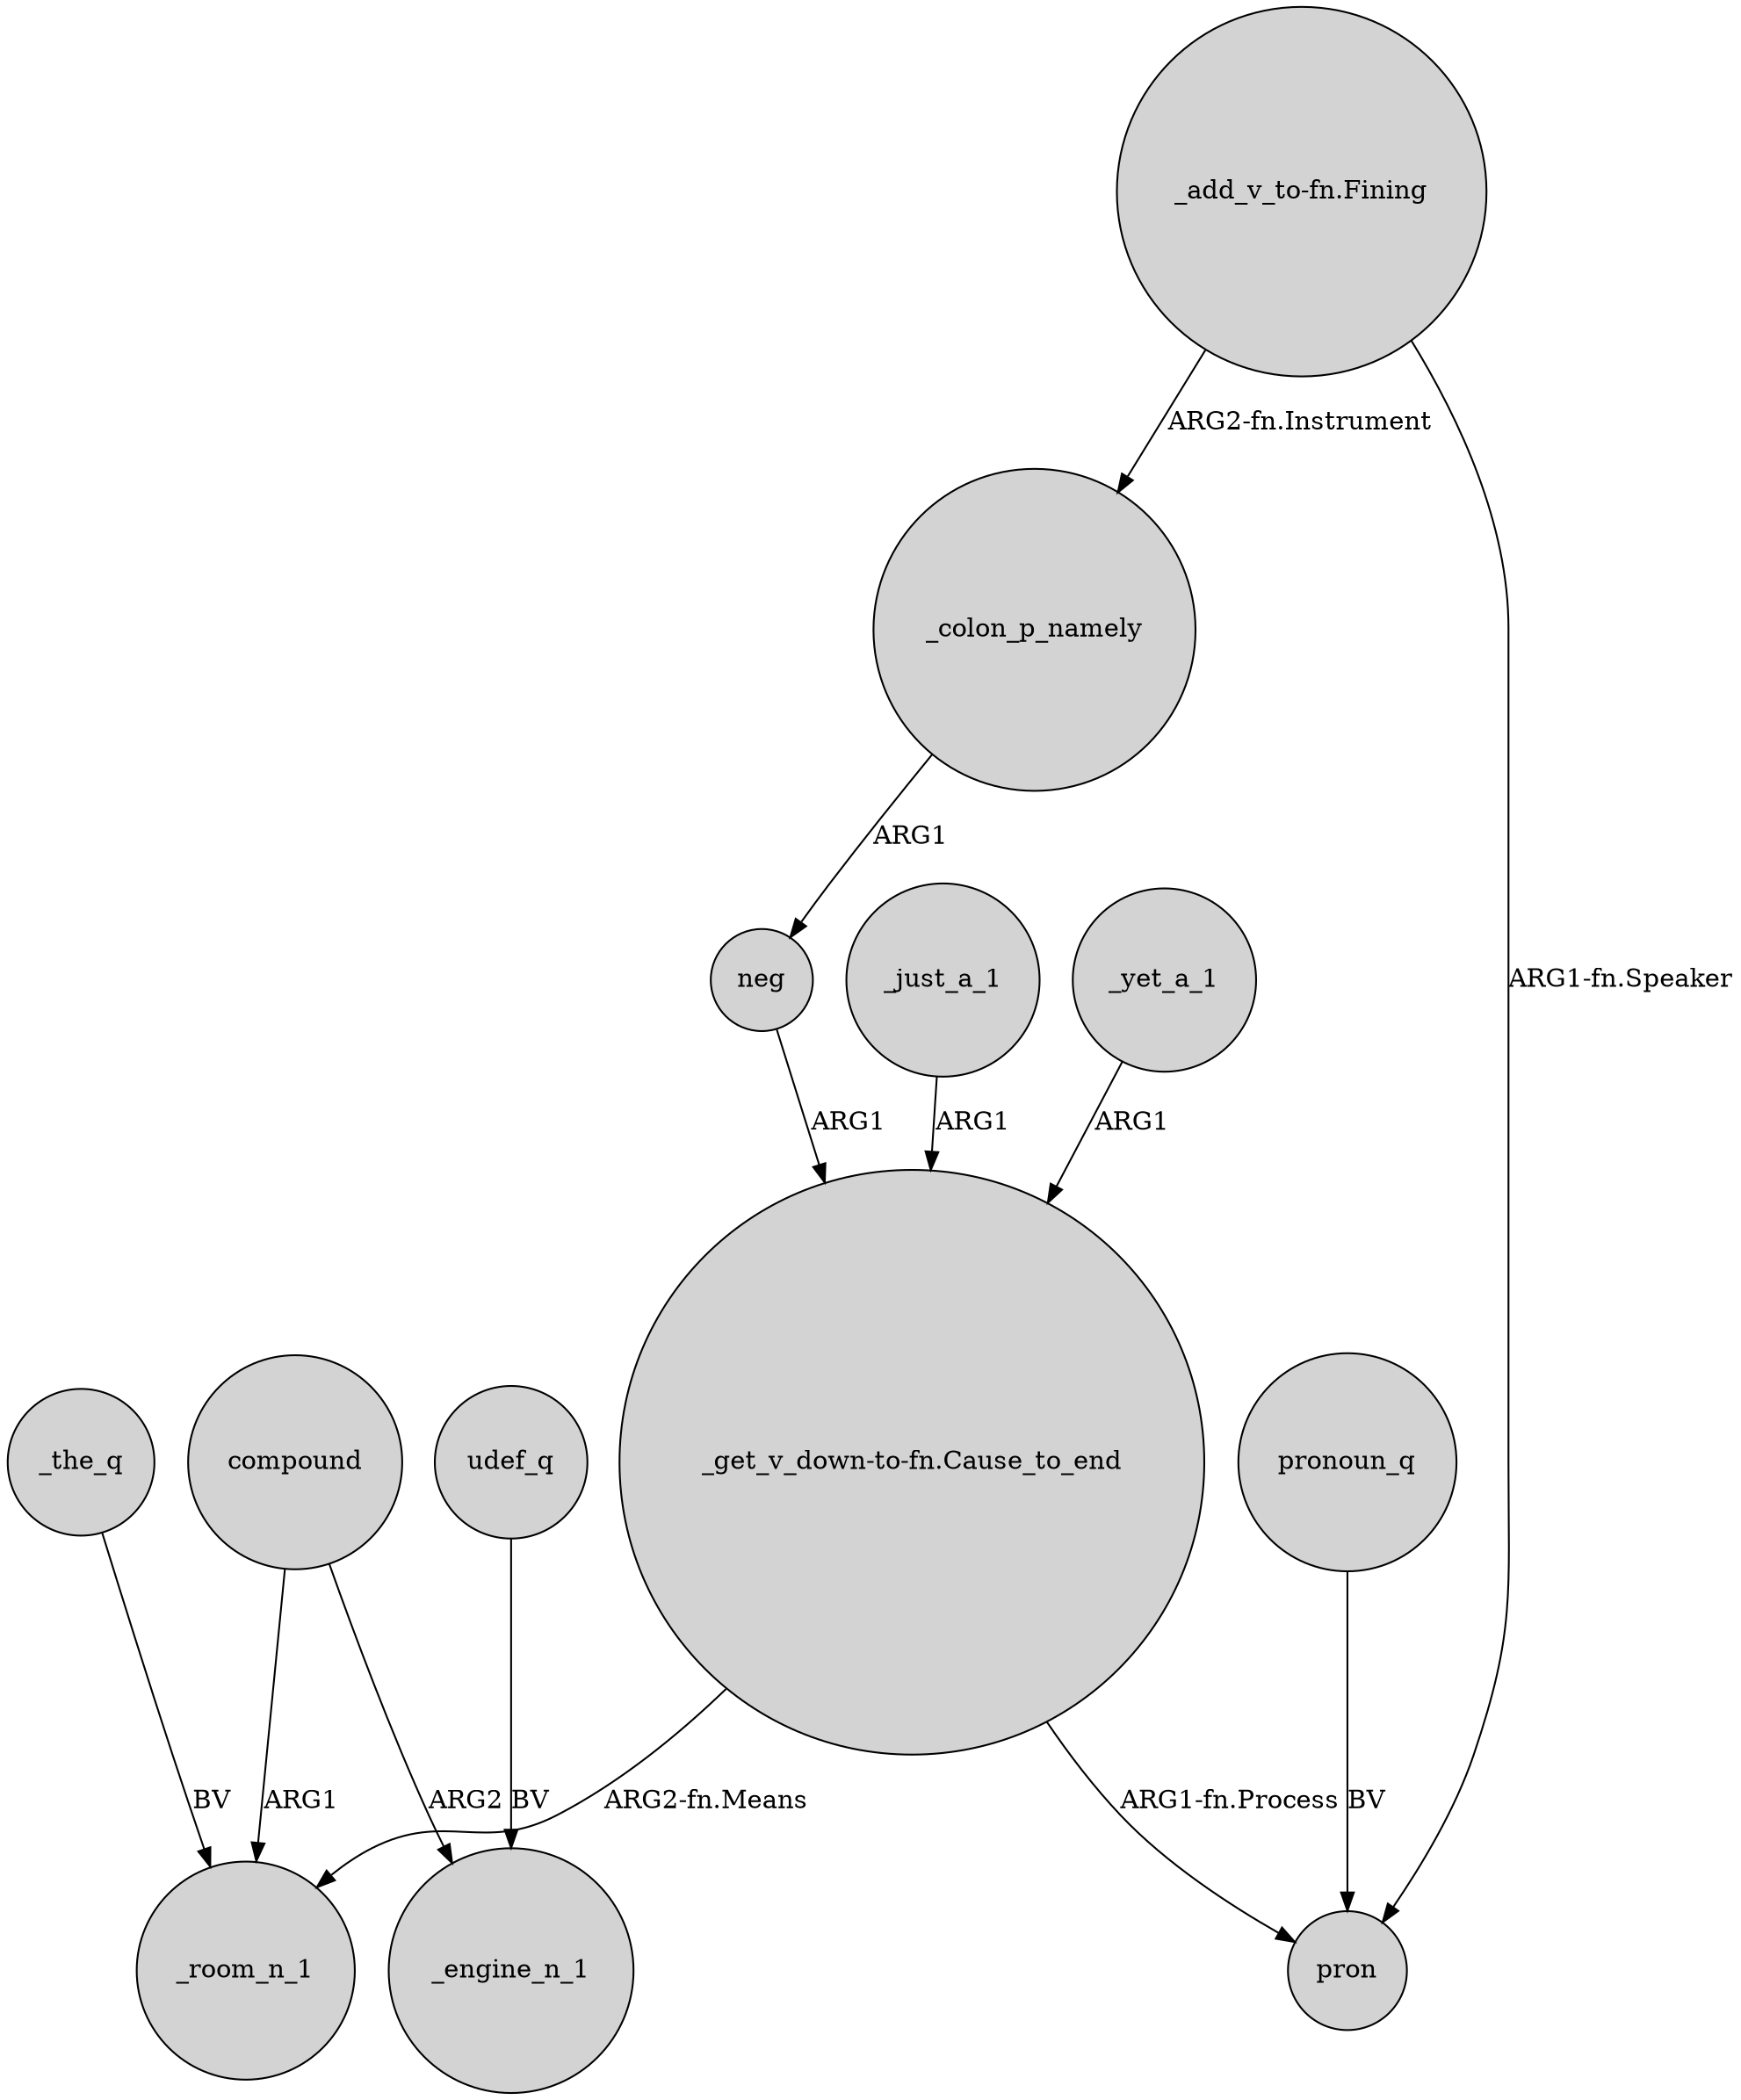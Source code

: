 digraph {
	node [shape=circle style=filled]
	neg -> "_get_v_down-to-fn.Cause_to_end" [label=ARG1]
	"_add_v_to-fn.Fining" -> _colon_p_namely [label="ARG2-fn.Instrument"]
	_just_a_1 -> "_get_v_down-to-fn.Cause_to_end" [label=ARG1]
	_the_q -> _room_n_1 [label=BV]
	compound -> _room_n_1 [label=ARG1]
	"_add_v_to-fn.Fining" -> pron [label="ARG1-fn.Speaker"]
	udef_q -> _engine_n_1 [label=BV]
	_colon_p_namely -> neg [label=ARG1]
	_yet_a_1 -> "_get_v_down-to-fn.Cause_to_end" [label=ARG1]
	pronoun_q -> pron [label=BV]
	"_get_v_down-to-fn.Cause_to_end" -> _room_n_1 [label="ARG2-fn.Means"]
	"_get_v_down-to-fn.Cause_to_end" -> pron [label="ARG1-fn.Process"]
	compound -> _engine_n_1 [label=ARG2]
}
